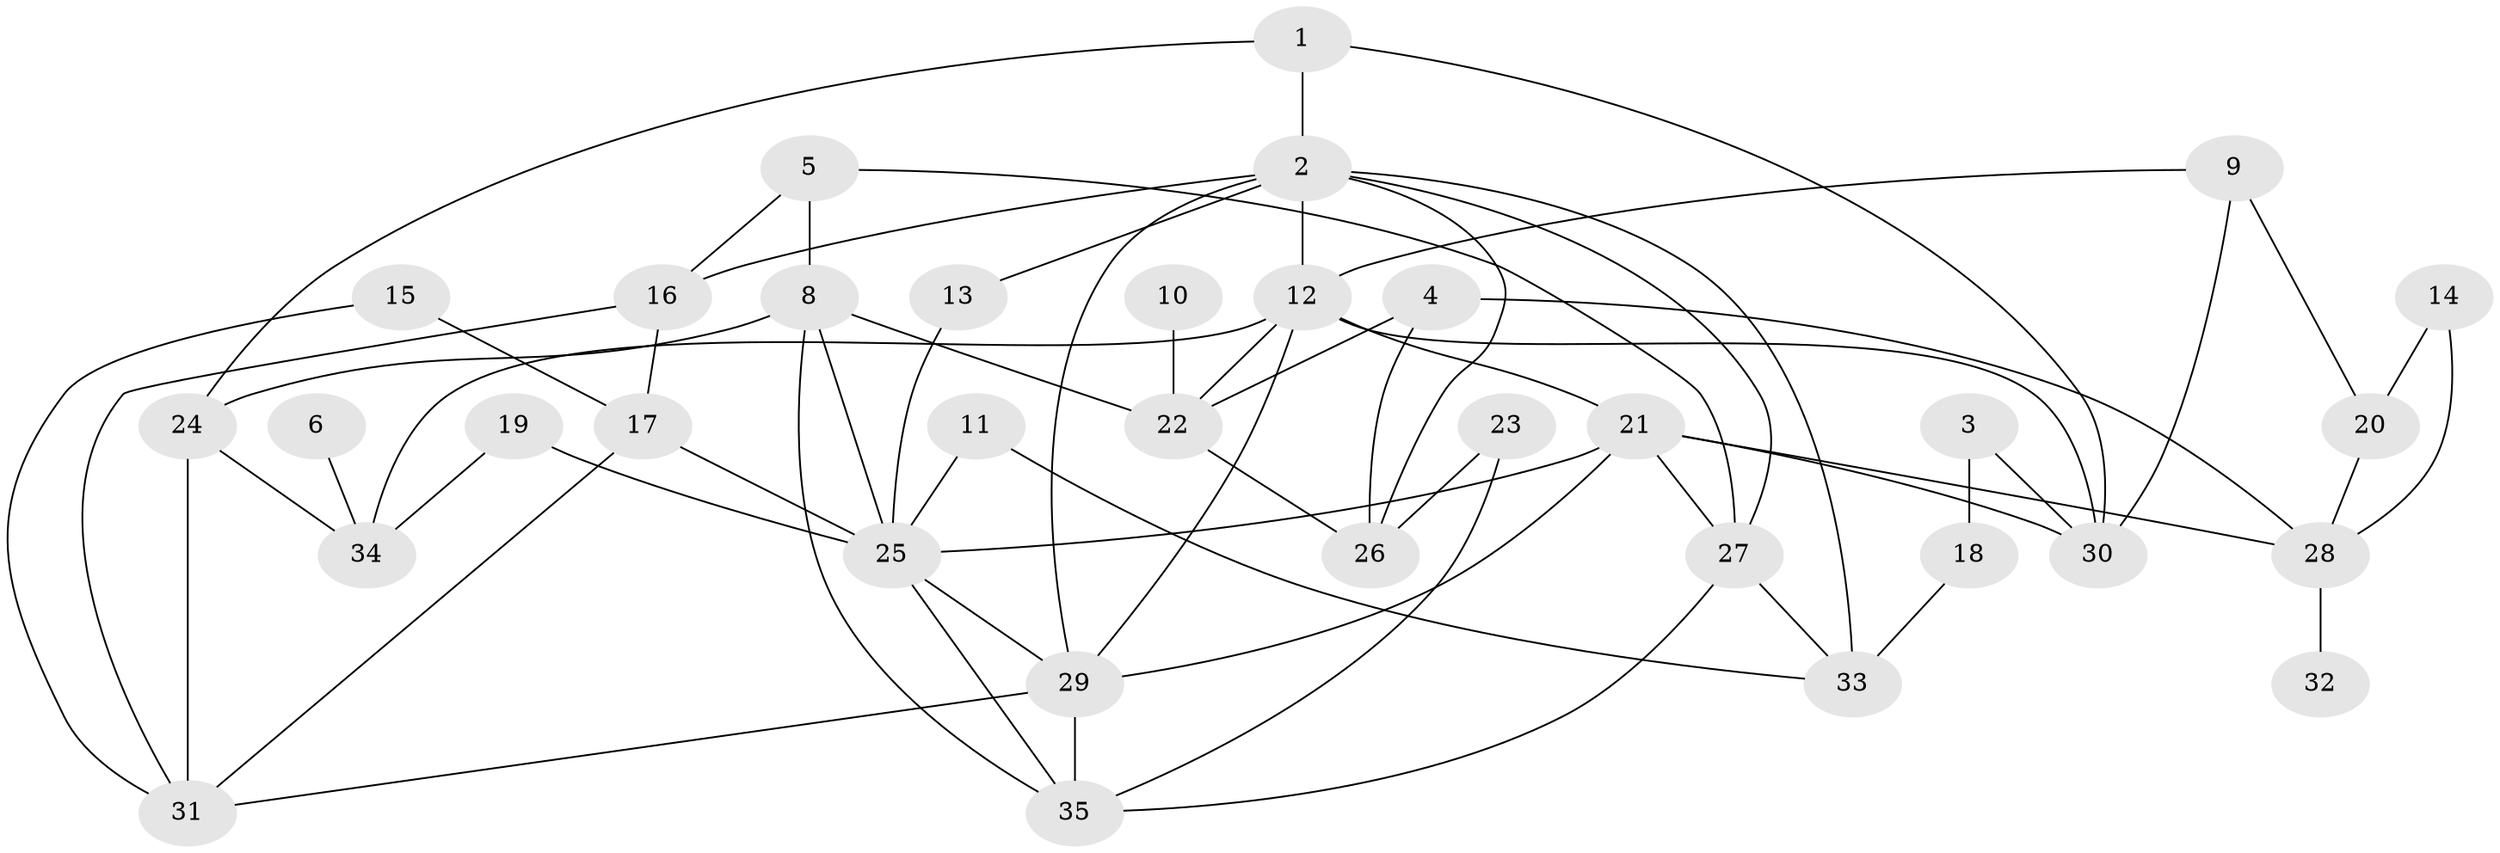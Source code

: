// original degree distribution, {3: 0.2857142857142857, 5: 0.11428571428571428, 2: 0.2571428571428571, 6: 0.014285714285714285, 7: 0.014285714285714285, 4: 0.2, 1: 0.1, 0: 0.014285714285714285}
// Generated by graph-tools (version 1.1) at 2025/49/03/09/25 03:49:13]
// undirected, 34 vertices, 64 edges
graph export_dot {
graph [start="1"]
  node [color=gray90,style=filled];
  1;
  2;
  3;
  4;
  5;
  6;
  8;
  9;
  10;
  11;
  12;
  13;
  14;
  15;
  16;
  17;
  18;
  19;
  20;
  21;
  22;
  23;
  24;
  25;
  26;
  27;
  28;
  29;
  30;
  31;
  32;
  33;
  34;
  35;
  1 -- 2 [weight=1.0];
  1 -- 24 [weight=1.0];
  1 -- 30 [weight=1.0];
  2 -- 12 [weight=1.0];
  2 -- 13 [weight=1.0];
  2 -- 16 [weight=1.0];
  2 -- 26 [weight=1.0];
  2 -- 27 [weight=1.0];
  2 -- 29 [weight=1.0];
  2 -- 33 [weight=1.0];
  3 -- 18 [weight=1.0];
  3 -- 30 [weight=1.0];
  4 -- 22 [weight=1.0];
  4 -- 26 [weight=1.0];
  4 -- 28 [weight=1.0];
  5 -- 8 [weight=1.0];
  5 -- 16 [weight=1.0];
  5 -- 27 [weight=1.0];
  6 -- 34 [weight=1.0];
  8 -- 22 [weight=1.0];
  8 -- 24 [weight=1.0];
  8 -- 25 [weight=2.0];
  8 -- 35 [weight=1.0];
  9 -- 12 [weight=1.0];
  9 -- 20 [weight=1.0];
  9 -- 30 [weight=1.0];
  10 -- 22 [weight=1.0];
  11 -- 25 [weight=1.0];
  11 -- 33 [weight=1.0];
  12 -- 21 [weight=1.0];
  12 -- 22 [weight=1.0];
  12 -- 29 [weight=1.0];
  12 -- 30 [weight=1.0];
  12 -- 34 [weight=1.0];
  13 -- 25 [weight=1.0];
  14 -- 20 [weight=1.0];
  14 -- 28 [weight=1.0];
  15 -- 17 [weight=1.0];
  15 -- 31 [weight=1.0];
  16 -- 17 [weight=1.0];
  16 -- 31 [weight=1.0];
  17 -- 25 [weight=1.0];
  17 -- 31 [weight=1.0];
  18 -- 33 [weight=1.0];
  19 -- 25 [weight=1.0];
  19 -- 34 [weight=1.0];
  20 -- 28 [weight=1.0];
  21 -- 25 [weight=2.0];
  21 -- 27 [weight=1.0];
  21 -- 28 [weight=1.0];
  21 -- 29 [weight=1.0];
  21 -- 30 [weight=1.0];
  22 -- 26 [weight=1.0];
  23 -- 26 [weight=1.0];
  23 -- 35 [weight=1.0];
  24 -- 31 [weight=1.0];
  24 -- 34 [weight=1.0];
  25 -- 29 [weight=1.0];
  25 -- 35 [weight=1.0];
  27 -- 33 [weight=1.0];
  27 -- 35 [weight=1.0];
  28 -- 32 [weight=1.0];
  29 -- 31 [weight=1.0];
  29 -- 35 [weight=1.0];
}
